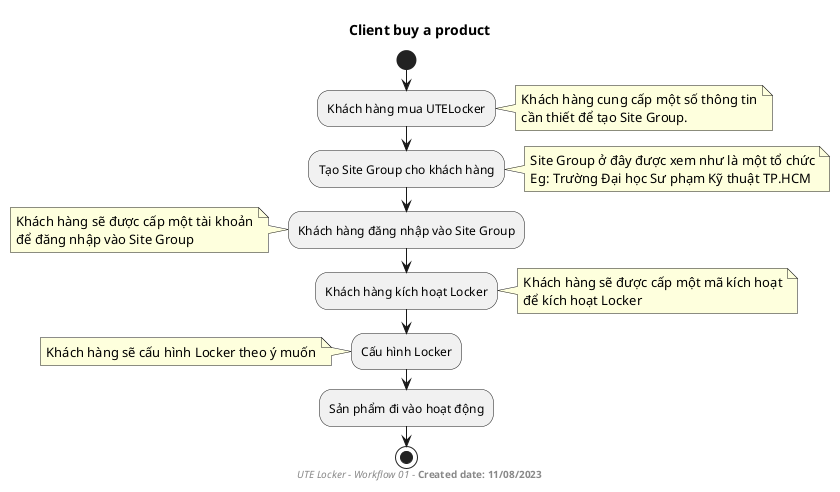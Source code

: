 @startuml
title Client buy a product
footer <i>UTE Locker - Workflow 01</i> - <b>Created date: 11/08/2023</b>
skin rose

start
:Khách hàng mua UTELocker;
note right
    Khách hàng cung cấp một số thông tin
    cần thiết để tạo Site Group.
end note
:Tạo Site Group cho khách hàng;
note right
    Site Group ở đây được xem như là một tổ chức
    Eg: Trường Đại học Sư phạm Kỹ thuật TP.HCM
end note
:Khách hàng đăng nhập vào Site Group;
note left
    Khách hàng sẽ được cấp một tài khoản
    để đăng nhập vào Site Group
end note
:Khách hàng kích hoạt Locker;
note right
    Khách hàng sẽ được cấp một mã kích hoạt
    để kích hoạt Locker
end note
:Cấu hình Locker;
note left
    Khách hàng sẽ cấu hình Locker theo ý muốn
end note
:Sản phẩm đi vào hoạt động;
stop
@enduml
